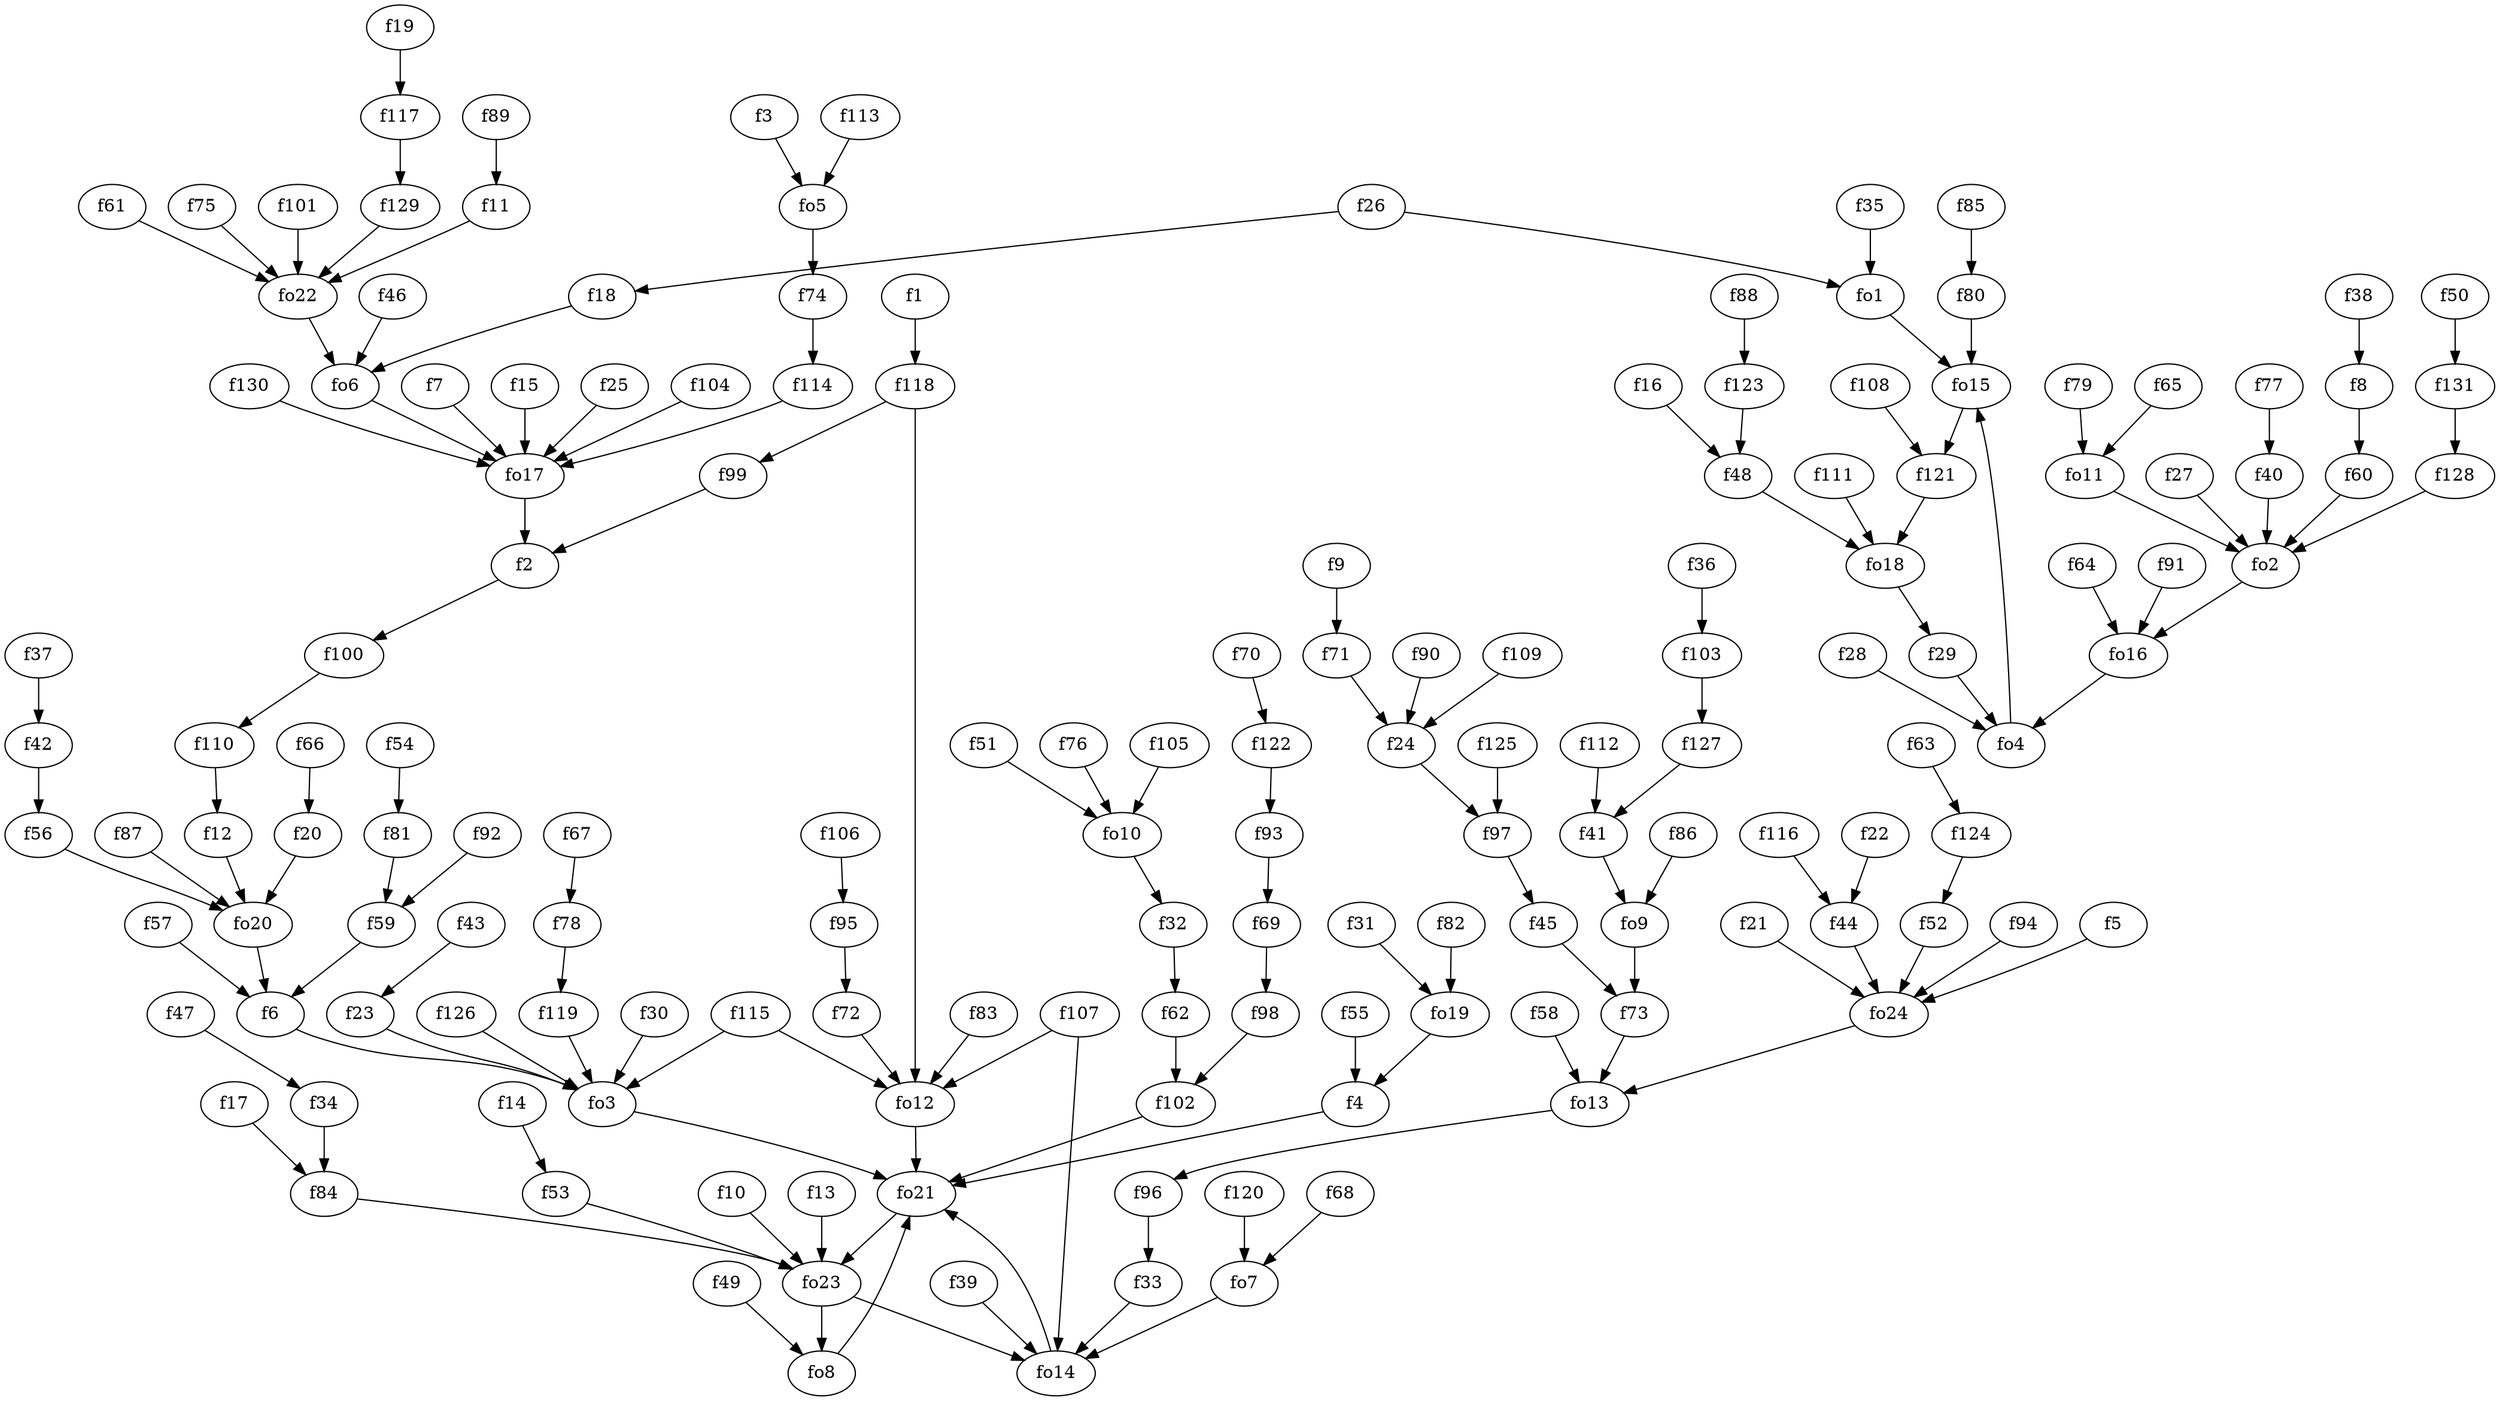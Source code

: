 strict digraph  {
f1;
f2;
f3;
f4;
f5;
f6;
f7;
f8;
f9;
f10;
f11;
f12;
f13;
f14;
f15;
f16;
f17;
f18;
f19;
f20;
f21;
f22;
f23;
f24;
f25;
f26;
f27;
f28;
f29;
f30;
f31;
f32;
f33;
f34;
f35;
f36;
f37;
f38;
f39;
f40;
f41;
f42;
f43;
f44;
f45;
f46;
f47;
f48;
f49;
f50;
f51;
f52;
f53;
f54;
f55;
f56;
f57;
f58;
f59;
f60;
f61;
f62;
f63;
f64;
f65;
f66;
f67;
f68;
f69;
f70;
f71;
f72;
f73;
f74;
f75;
f76;
f77;
f78;
f79;
f80;
f81;
f82;
f83;
f84;
f85;
f86;
f87;
f88;
f89;
f90;
f91;
f92;
f93;
f94;
f95;
f96;
f97;
f98;
f99;
f100;
f101;
f102;
f103;
f104;
f105;
f106;
f107;
f108;
f109;
f110;
f111;
f112;
f113;
f114;
f115;
f116;
f117;
f118;
f119;
f120;
f121;
f122;
f123;
f124;
f125;
f126;
f127;
f128;
f129;
f130;
f131;
fo1;
fo2;
fo3;
fo4;
fo5;
fo6;
fo7;
fo8;
fo9;
fo10;
fo11;
fo12;
fo13;
fo14;
fo15;
fo16;
fo17;
fo18;
fo19;
fo20;
fo21;
fo22;
fo23;
fo24;
f1 -> f118  [weight=2];
f2 -> f100  [weight=2];
f3 -> fo5  [weight=2];
f4 -> fo21  [weight=2];
f5 -> fo24  [weight=2];
f6 -> fo3  [weight=2];
f7 -> fo17  [weight=2];
f8 -> f60  [weight=2];
f9 -> f71  [weight=2];
f10 -> fo23  [weight=2];
f11 -> fo22  [weight=2];
f12 -> fo20  [weight=2];
f13 -> fo23  [weight=2];
f14 -> f53  [weight=2];
f15 -> fo17  [weight=2];
f16 -> f48  [weight=2];
f17 -> f84  [weight=2];
f18 -> fo6  [weight=2];
f19 -> f117  [weight=2];
f20 -> fo20  [weight=2];
f21 -> fo24  [weight=2];
f22 -> f44  [weight=2];
f23 -> fo3  [weight=2];
f24 -> f97  [weight=2];
f25 -> fo17  [weight=2];
f26 -> f18  [weight=2];
f26 -> fo1  [weight=2];
f27 -> fo2  [weight=2];
f28 -> fo4  [weight=2];
f29 -> fo4  [weight=2];
f30 -> fo3  [weight=2];
f31 -> fo19  [weight=2];
f32 -> f62  [weight=2];
f33 -> fo14  [weight=2];
f34 -> f84  [weight=2];
f35 -> fo1  [weight=2];
f36 -> f103  [weight=2];
f37 -> f42  [weight=2];
f38 -> f8  [weight=2];
f39 -> fo14  [weight=2];
f40 -> fo2  [weight=2];
f41 -> fo9  [weight=2];
f42 -> f56  [weight=2];
f43 -> f23  [weight=2];
f44 -> fo24  [weight=2];
f45 -> f73  [weight=2];
f46 -> fo6  [weight=2];
f47 -> f34  [weight=2];
f48 -> fo18  [weight=2];
f49 -> fo8  [weight=2];
f50 -> f131  [weight=2];
f51 -> fo10  [weight=2];
f52 -> fo24  [weight=2];
f53 -> fo23  [weight=2];
f54 -> f81  [weight=2];
f55 -> f4  [weight=2];
f56 -> fo20  [weight=2];
f57 -> f6  [weight=2];
f58 -> fo13  [weight=2];
f59 -> f6  [weight=2];
f60 -> fo2  [weight=2];
f61 -> fo22  [weight=2];
f62 -> f102  [weight=2];
f63 -> f124  [weight=2];
f64 -> fo16  [weight=2];
f65 -> fo11  [weight=2];
f66 -> f20  [weight=2];
f67 -> f78  [weight=2];
f68 -> fo7  [weight=2];
f69 -> f98  [weight=2];
f70 -> f122  [weight=2];
f71 -> f24  [weight=2];
f72 -> fo12  [weight=2];
f73 -> fo13  [weight=2];
f74 -> f114  [weight=2];
f75 -> fo22  [weight=2];
f76 -> fo10  [weight=2];
f77 -> f40  [weight=2];
f78 -> f119  [weight=2];
f79 -> fo11  [weight=2];
f80 -> fo15  [weight=2];
f81 -> f59  [weight=2];
f82 -> fo19  [weight=2];
f83 -> fo12  [weight=2];
f84 -> fo23  [weight=2];
f85 -> f80  [weight=2];
f86 -> fo9  [weight=2];
f87 -> fo20  [weight=2];
f88 -> f123  [weight=2];
f89 -> f11  [weight=2];
f90 -> f24  [weight=2];
f91 -> fo16  [weight=2];
f92 -> f59  [weight=2];
f93 -> f69  [weight=2];
f94 -> fo24  [weight=2];
f95 -> f72  [weight=2];
f96 -> f33  [weight=2];
f97 -> f45  [weight=2];
f98 -> f102  [weight=2];
f99 -> f2  [weight=2];
f100 -> f110  [weight=2];
f101 -> fo22  [weight=2];
f102 -> fo21  [weight=2];
f103 -> f127  [weight=2];
f104 -> fo17  [weight=2];
f105 -> fo10  [weight=2];
f106 -> f95  [weight=2];
f107 -> fo14  [weight=2];
f107 -> fo12  [weight=2];
f108 -> f121  [weight=2];
f109 -> f24  [weight=2];
f110 -> f12  [weight=2];
f111 -> fo18  [weight=2];
f112 -> f41  [weight=2];
f113 -> fo5  [weight=2];
f114 -> fo17  [weight=2];
f115 -> fo3  [weight=2];
f115 -> fo12  [weight=2];
f116 -> f44  [weight=2];
f117 -> f129  [weight=2];
f118 -> fo12  [weight=2];
f118 -> f99  [weight=2];
f119 -> fo3  [weight=2];
f120 -> fo7  [weight=2];
f121 -> fo18  [weight=2];
f122 -> f93  [weight=2];
f123 -> f48  [weight=2];
f124 -> f52  [weight=2];
f125 -> f97  [weight=2];
f126 -> fo3  [weight=2];
f127 -> f41  [weight=2];
f128 -> fo2  [weight=2];
f129 -> fo22  [weight=2];
f130 -> fo17  [weight=2];
f131 -> f128  [weight=2];
fo1 -> fo15  [weight=2];
fo2 -> fo16  [weight=2];
fo3 -> fo21  [weight=2];
fo4 -> fo15  [weight=2];
fo5 -> f74  [weight=2];
fo6 -> fo17  [weight=2];
fo7 -> fo14  [weight=2];
fo8 -> fo21  [weight=2];
fo9 -> f73  [weight=2];
fo10 -> f32  [weight=2];
fo11 -> fo2  [weight=2];
fo12 -> fo21  [weight=2];
fo13 -> f96  [weight=2];
fo14 -> fo21  [weight=2];
fo15 -> f121  [weight=2];
fo16 -> fo4  [weight=2];
fo17 -> f2  [weight=2];
fo18 -> f29  [weight=2];
fo19 -> f4  [weight=2];
fo20 -> f6  [weight=2];
fo21 -> fo23  [weight=2];
fo22 -> fo6  [weight=2];
fo23 -> fo8  [weight=2];
fo23 -> fo14  [weight=2];
fo24 -> fo13  [weight=2];
}

